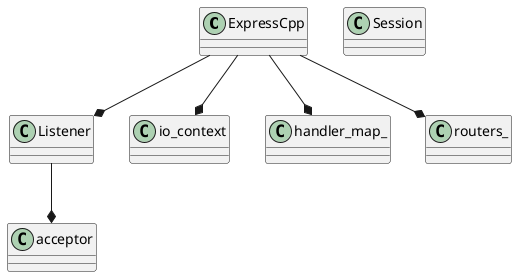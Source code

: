 @startuml

class ExpressCpp

class Listener

class Session

ExpressCpp --* Listener
ExpressCpp --* io_context
ExpressCpp --* handler_map_
ExpressCpp --* routers_


Listener --* acceptor

@enduml
